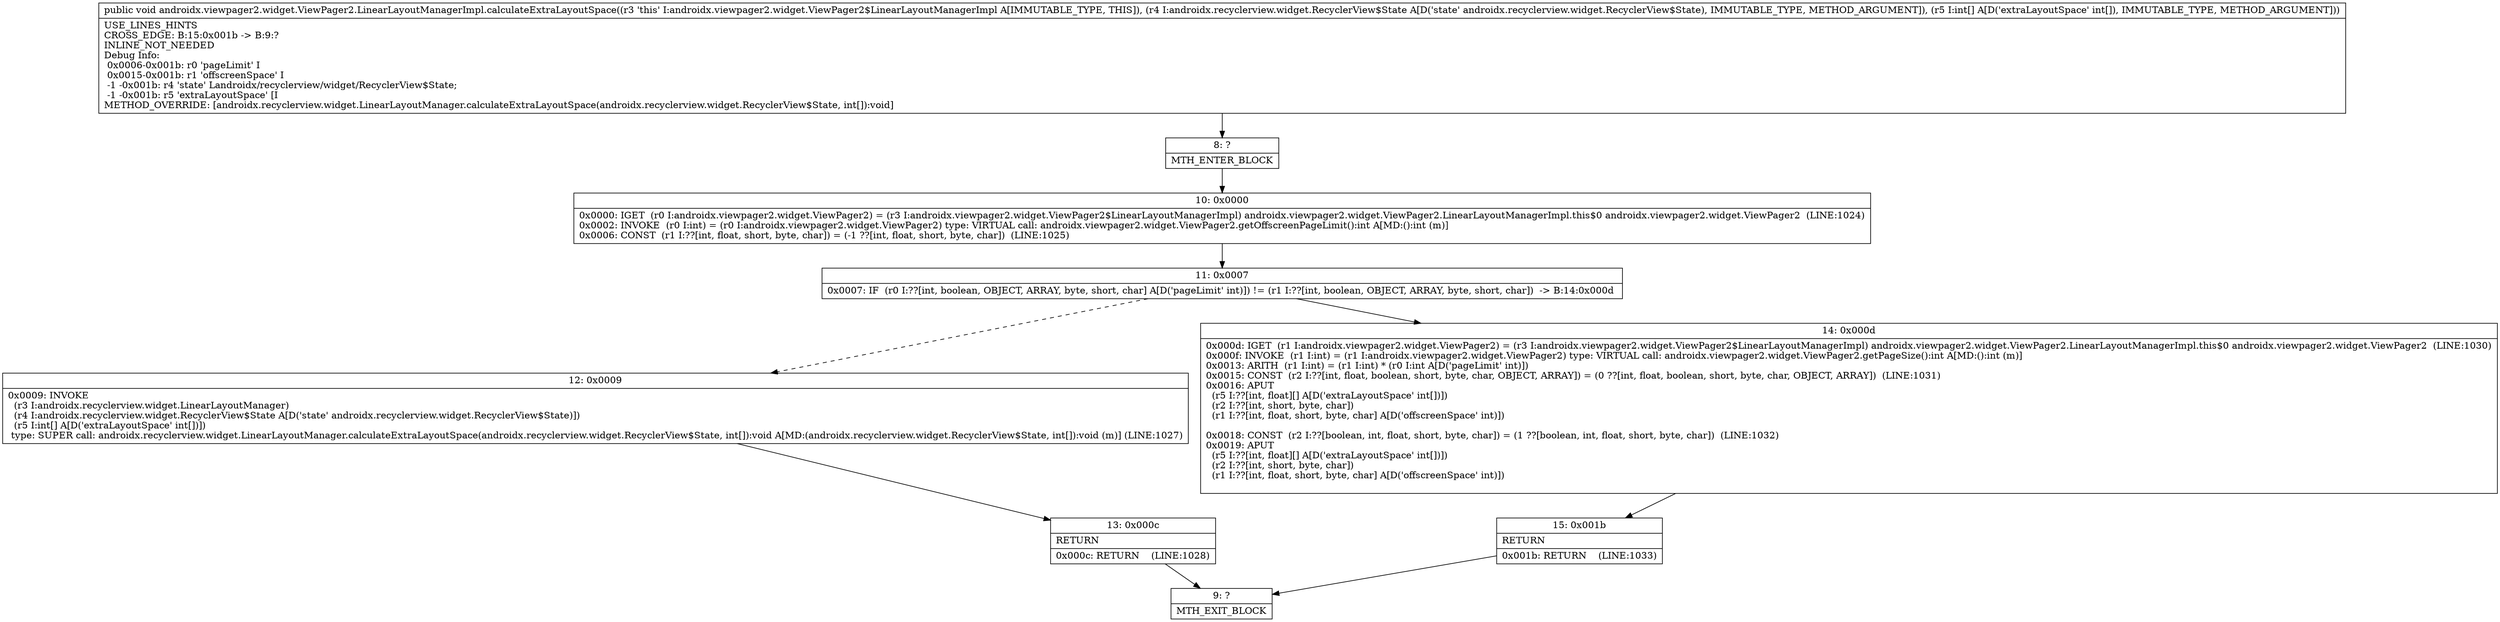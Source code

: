 digraph "CFG forandroidx.viewpager2.widget.ViewPager2.LinearLayoutManagerImpl.calculateExtraLayoutSpace(Landroidx\/recyclerview\/widget\/RecyclerView$State;[I)V" {
Node_8 [shape=record,label="{8\:\ ?|MTH_ENTER_BLOCK\l}"];
Node_10 [shape=record,label="{10\:\ 0x0000|0x0000: IGET  (r0 I:androidx.viewpager2.widget.ViewPager2) = (r3 I:androidx.viewpager2.widget.ViewPager2$LinearLayoutManagerImpl) androidx.viewpager2.widget.ViewPager2.LinearLayoutManagerImpl.this$0 androidx.viewpager2.widget.ViewPager2  (LINE:1024)\l0x0002: INVOKE  (r0 I:int) = (r0 I:androidx.viewpager2.widget.ViewPager2) type: VIRTUAL call: androidx.viewpager2.widget.ViewPager2.getOffscreenPageLimit():int A[MD:():int (m)]\l0x0006: CONST  (r1 I:??[int, float, short, byte, char]) = (\-1 ??[int, float, short, byte, char])  (LINE:1025)\l}"];
Node_11 [shape=record,label="{11\:\ 0x0007|0x0007: IF  (r0 I:??[int, boolean, OBJECT, ARRAY, byte, short, char] A[D('pageLimit' int)]) != (r1 I:??[int, boolean, OBJECT, ARRAY, byte, short, char])  \-\> B:14:0x000d \l}"];
Node_12 [shape=record,label="{12\:\ 0x0009|0x0009: INVOKE  \l  (r3 I:androidx.recyclerview.widget.LinearLayoutManager)\l  (r4 I:androidx.recyclerview.widget.RecyclerView$State A[D('state' androidx.recyclerview.widget.RecyclerView$State)])\l  (r5 I:int[] A[D('extraLayoutSpace' int[])])\l type: SUPER call: androidx.recyclerview.widget.LinearLayoutManager.calculateExtraLayoutSpace(androidx.recyclerview.widget.RecyclerView$State, int[]):void A[MD:(androidx.recyclerview.widget.RecyclerView$State, int[]):void (m)] (LINE:1027)\l}"];
Node_13 [shape=record,label="{13\:\ 0x000c|RETURN\l|0x000c: RETURN    (LINE:1028)\l}"];
Node_9 [shape=record,label="{9\:\ ?|MTH_EXIT_BLOCK\l}"];
Node_14 [shape=record,label="{14\:\ 0x000d|0x000d: IGET  (r1 I:androidx.viewpager2.widget.ViewPager2) = (r3 I:androidx.viewpager2.widget.ViewPager2$LinearLayoutManagerImpl) androidx.viewpager2.widget.ViewPager2.LinearLayoutManagerImpl.this$0 androidx.viewpager2.widget.ViewPager2  (LINE:1030)\l0x000f: INVOKE  (r1 I:int) = (r1 I:androidx.viewpager2.widget.ViewPager2) type: VIRTUAL call: androidx.viewpager2.widget.ViewPager2.getPageSize():int A[MD:():int (m)]\l0x0013: ARITH  (r1 I:int) = (r1 I:int) * (r0 I:int A[D('pageLimit' int)]) \l0x0015: CONST  (r2 I:??[int, float, boolean, short, byte, char, OBJECT, ARRAY]) = (0 ??[int, float, boolean, short, byte, char, OBJECT, ARRAY])  (LINE:1031)\l0x0016: APUT  \l  (r5 I:??[int, float][] A[D('extraLayoutSpace' int[])])\l  (r2 I:??[int, short, byte, char])\l  (r1 I:??[int, float, short, byte, char] A[D('offscreenSpace' int)])\l \l0x0018: CONST  (r2 I:??[boolean, int, float, short, byte, char]) = (1 ??[boolean, int, float, short, byte, char])  (LINE:1032)\l0x0019: APUT  \l  (r5 I:??[int, float][] A[D('extraLayoutSpace' int[])])\l  (r2 I:??[int, short, byte, char])\l  (r1 I:??[int, float, short, byte, char] A[D('offscreenSpace' int)])\l \l}"];
Node_15 [shape=record,label="{15\:\ 0x001b|RETURN\l|0x001b: RETURN    (LINE:1033)\l}"];
MethodNode[shape=record,label="{public void androidx.viewpager2.widget.ViewPager2.LinearLayoutManagerImpl.calculateExtraLayoutSpace((r3 'this' I:androidx.viewpager2.widget.ViewPager2$LinearLayoutManagerImpl A[IMMUTABLE_TYPE, THIS]), (r4 I:androidx.recyclerview.widget.RecyclerView$State A[D('state' androidx.recyclerview.widget.RecyclerView$State), IMMUTABLE_TYPE, METHOD_ARGUMENT]), (r5 I:int[] A[D('extraLayoutSpace' int[]), IMMUTABLE_TYPE, METHOD_ARGUMENT]))  | USE_LINES_HINTS\lCROSS_EDGE: B:15:0x001b \-\> B:9:?\lINLINE_NOT_NEEDED\lDebug Info:\l  0x0006\-0x001b: r0 'pageLimit' I\l  0x0015\-0x001b: r1 'offscreenSpace' I\l  \-1 \-0x001b: r4 'state' Landroidx\/recyclerview\/widget\/RecyclerView$State;\l  \-1 \-0x001b: r5 'extraLayoutSpace' [I\lMETHOD_OVERRIDE: [androidx.recyclerview.widget.LinearLayoutManager.calculateExtraLayoutSpace(androidx.recyclerview.widget.RecyclerView$State, int[]):void]\l}"];
MethodNode -> Node_8;Node_8 -> Node_10;
Node_10 -> Node_11;
Node_11 -> Node_12[style=dashed];
Node_11 -> Node_14;
Node_12 -> Node_13;
Node_13 -> Node_9;
Node_14 -> Node_15;
Node_15 -> Node_9;
}

